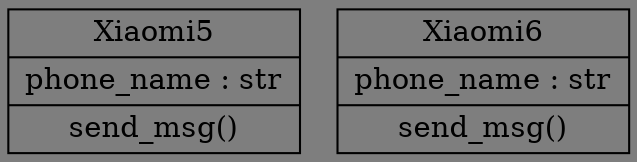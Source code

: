 digraph "classes_创建型模式-简单工厂模式.py" {
rankdir=BT
bgcolor="#7e7e7e"
charset="utf-8"
"创建型模式-简单工厂模式.Xiaomi5" [color="black", fontcolor="black", label=<{Xiaomi5|phone_name : str<br ALIGN="LEFT"/>|send_msg()<br ALIGN="LEFT"/>}>, shape="record", style="solid"];
"创建型模式-简单工厂模式.Xiaomi6" [color="black", fontcolor="black", label=<{Xiaomi6|phone_name : str<br ALIGN="LEFT"/>|send_msg()<br ALIGN="LEFT"/>}>, shape="record", style="solid"];
}
